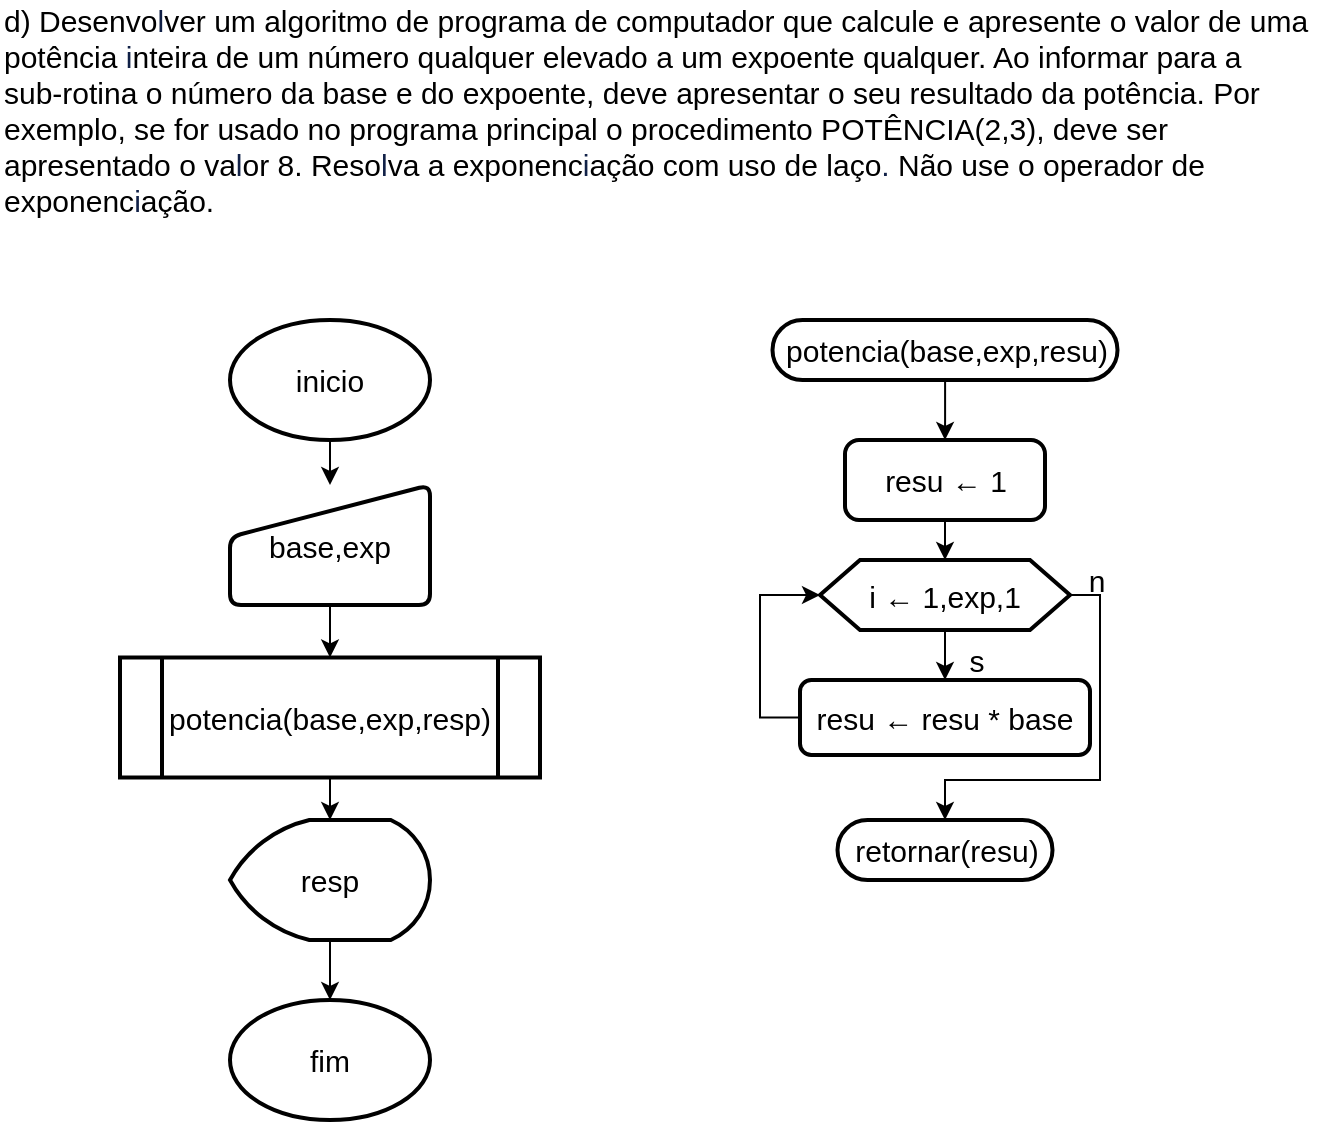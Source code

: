 <mxfile version="19.0.3" type="device"><diagram id="cr7nMJpvUY4syq7Q_d3q" name="Página-1"><mxGraphModel dx="1422" dy="865" grid="1" gridSize="10" guides="1" tooltips="1" connect="1" arrows="1" fold="1" page="1" pageScale="1" pageWidth="827" pageHeight="1169" math="0" shadow="0"><root><mxCell id="0"/><mxCell id="1" parent="0"/><mxCell id="W_rjDxEDN5nHytwZuzBR-1" value="&lt;span class=&quot;fontstyle0&quot; style=&quot;font-size: 15px;&quot;&gt;d) Desenvo&lt;/span&gt;&lt;span style=&quot;color: rgb(16, 32, 70); font-size: 15px;&quot; class=&quot;fontstyle0&quot;&gt;l&lt;/span&gt;&lt;span class=&quot;fontstyle0&quot; style=&quot;font-size: 15px;&quot;&gt;ver um algoritmo de programa de computador que calcule e apresente o valor de uma&lt;br style=&quot;font-size: 15px;&quot;&gt;potência &lt;/span&gt;&lt;span style=&quot;color: rgb(16, 32, 70); font-size: 15px;&quot; class=&quot;fontstyle0&quot;&gt;i&lt;/span&gt;&lt;span class=&quot;fontstyle0&quot; style=&quot;font-size: 15px;&quot;&gt;nteira de um número qualquer elevado a um expoente qualquer. Ao informar para a&lt;br style=&quot;font-size: 15px;&quot;&gt;sub-rotina o número da base e do expoente, deve apresentar o seu resultado da potência. Por&lt;br style=&quot;font-size: 15px;&quot;&gt;&lt;/span&gt; &lt;span class=&quot;fontstyle0&quot; style=&quot;font-size: 15px;&quot;&gt;exemplo, se for usado no programa principal o procedimento POTÊNCIA(2,3), deve ser&lt;br style=&quot;font-size: 15px;&quot;&gt;apresentado o va&lt;/span&gt;&lt;span style=&quot;color: rgb(17, 33, 71); font-size: 15px;&quot; class=&quot;fontstyle0&quot;&gt;l&lt;/span&gt;&lt;span class=&quot;fontstyle0&quot; style=&quot;font-size: 15px;&quot;&gt;or 8. Reso&lt;/span&gt;&lt;span style=&quot;color: rgb(17, 33, 71); font-size: 15px;&quot; class=&quot;fontstyle0&quot;&gt;l&lt;/span&gt;&lt;span class=&quot;fontstyle0&quot; style=&quot;font-size: 15px;&quot;&gt;va a exponenc&lt;/span&gt;&lt;span style=&quot;color: rgb(17, 33, 71); font-size: 15px;&quot; class=&quot;fontstyle0&quot;&gt;i&lt;/span&gt;&lt;span class=&quot;fontstyle0&quot; style=&quot;font-size: 15px;&quot;&gt;ação com uso de laço&lt;/span&gt;&lt;span style=&quot;color: rgb(17, 33, 71); font-size: 15px;&quot; class=&quot;fontstyle0&quot;&gt;. &lt;/span&gt;&lt;span class=&quot;fontstyle0&quot; style=&quot;font-size: 15px;&quot;&gt;Não use o operador de&lt;br style=&quot;font-size: 15px;&quot;&gt;exponenc&lt;/span&gt;&lt;span style=&quot;color: rgb(17, 33, 71); font-size: 15px;&quot; class=&quot;fontstyle0&quot;&gt;i&lt;/span&gt;&lt;span class=&quot;fontstyle0&quot; style=&quot;font-size: 15px;&quot;&gt;ação.&lt;/span&gt; &lt;br style=&quot;font-size: 15px;&quot;&gt;" style="text;html=1;align=left;verticalAlign=middle;resizable=0;points=[];autosize=1;strokeColor=none;fillColor=none;fontSize=15;" parent="1" vertex="1"><mxGeometry width="670" height="110" as="geometry"/></mxCell><mxCell id="W_rjDxEDN5nHytwZuzBR-8" value="" style="edgeStyle=orthogonalEdgeStyle;rounded=0;orthogonalLoop=1;jettySize=auto;html=1;fontSize=15;" parent="1" source="W_rjDxEDN5nHytwZuzBR-2" target="W_rjDxEDN5nHytwZuzBR-7" edge="1"><mxGeometry relative="1" as="geometry"/></mxCell><mxCell id="W_rjDxEDN5nHytwZuzBR-2" value="potencia(base,exp,resu)" style="html=1;dashed=0;whitespace=wrap;shape=mxgraph.dfd.start;fontSize=15;strokeWidth=2;" parent="1" vertex="1"><mxGeometry x="386.25" y="160" width="172.5" height="30" as="geometry"/></mxCell><mxCell id="W_rjDxEDN5nHytwZuzBR-11" value="" style="edgeStyle=orthogonalEdgeStyle;rounded=0;orthogonalLoop=1;jettySize=auto;html=1;fontSize=15;" parent="1" source="W_rjDxEDN5nHytwZuzBR-3" target="W_rjDxEDN5nHytwZuzBR-10" edge="1"><mxGeometry relative="1" as="geometry"/></mxCell><mxCell id="MOSgNwkvrZ5ePTUEmDQ4-3" style="edgeStyle=orthogonalEdgeStyle;rounded=0;orthogonalLoop=1;jettySize=auto;html=1;exitX=1;exitY=0.5;exitDx=0;exitDy=0;entryX=0.5;entryY=0.5;entryDx=0;entryDy=-15;entryPerimeter=0;" edge="1" parent="1" source="W_rjDxEDN5nHytwZuzBR-3" target="W_rjDxEDN5nHytwZuzBR-18"><mxGeometry relative="1" as="geometry"><Array as="points"><mxPoint x="550" y="298"/><mxPoint x="550" y="390"/><mxPoint x="473" y="390"/></Array></mxGeometry></mxCell><mxCell id="W_rjDxEDN5nHytwZuzBR-3" value="i ← 1,exp,1" style="shape=hexagon;perimeter=hexagonPerimeter2;whiteSpace=wrap;html=1;fixedSize=1;fontSize=15;dashed=0;strokeWidth=2;" parent="1" vertex="1"><mxGeometry x="410" y="280" width="125" height="35" as="geometry"/></mxCell><mxCell id="W_rjDxEDN5nHytwZuzBR-9" value="" style="edgeStyle=orthogonalEdgeStyle;rounded=0;orthogonalLoop=1;jettySize=auto;html=1;fontSize=15;" parent="1" source="W_rjDxEDN5nHytwZuzBR-7" target="W_rjDxEDN5nHytwZuzBR-3" edge="1"><mxGeometry relative="1" as="geometry"/></mxCell><mxCell id="W_rjDxEDN5nHytwZuzBR-7" value="resu ← 1" style="rounded=1;whiteSpace=wrap;html=1;absoluteArcSize=1;arcSize=14;strokeWidth=2;fontSize=15;" parent="1" vertex="1"><mxGeometry x="422.5" y="220" width="100" height="40" as="geometry"/></mxCell><mxCell id="W_rjDxEDN5nHytwZuzBR-14" style="edgeStyle=orthogonalEdgeStyle;rounded=0;orthogonalLoop=1;jettySize=auto;html=1;exitX=0;exitY=0.5;exitDx=0;exitDy=0;entryX=0;entryY=0.5;entryDx=0;entryDy=0;fontSize=15;" parent="1" source="W_rjDxEDN5nHytwZuzBR-10" target="W_rjDxEDN5nHytwZuzBR-3" edge="1"><mxGeometry relative="1" as="geometry"/></mxCell><mxCell id="W_rjDxEDN5nHytwZuzBR-10" value="resu ← resu * base" style="rounded=1;whiteSpace=wrap;html=1;fontSize=15;dashed=0;strokeWidth=2;" parent="1" vertex="1"><mxGeometry x="400" y="340" width="145" height="37.5" as="geometry"/></mxCell><mxCell id="W_rjDxEDN5nHytwZuzBR-12" value="s" style="text;html=1;align=center;verticalAlign=middle;resizable=0;points=[];autosize=1;strokeColor=none;fillColor=none;fontSize=15;" parent="1" vertex="1"><mxGeometry x="477.5" y="320" width="20" height="20" as="geometry"/></mxCell><mxCell id="MOSgNwkvrZ5ePTUEmDQ4-2" value="" style="edgeStyle=orthogonalEdgeStyle;rounded=0;orthogonalLoop=1;jettySize=auto;html=1;" edge="1" parent="1" source="W_rjDxEDN5nHytwZuzBR-15" target="W_rjDxEDN5nHytwZuzBR-25"><mxGeometry relative="1" as="geometry"/></mxCell><mxCell id="W_rjDxEDN5nHytwZuzBR-15" value="resp" style="strokeWidth=2;html=1;shape=mxgraph.flowchart.display;whiteSpace=wrap;fontSize=15;" parent="1" vertex="1"><mxGeometry x="115" y="410" width="100" height="60" as="geometry"/></mxCell><mxCell id="W_rjDxEDN5nHytwZuzBR-17" value="n" style="text;html=1;align=center;verticalAlign=middle;resizable=0;points=[];autosize=1;strokeColor=none;fillColor=none;fontSize=15;" parent="1" vertex="1"><mxGeometry x="537.5" y="280" width="20" height="20" as="geometry"/></mxCell><mxCell id="W_rjDxEDN5nHytwZuzBR-18" value="retornar(resu)" style="html=1;dashed=0;whitespace=wrap;shape=mxgraph.dfd.start;fontSize=15;strokeWidth=2;" parent="1" vertex="1"><mxGeometry x="418.75" y="410" width="107.5" height="30" as="geometry"/></mxCell><mxCell id="W_rjDxEDN5nHytwZuzBR-22" value="" style="edgeStyle=orthogonalEdgeStyle;rounded=0;orthogonalLoop=1;jettySize=auto;html=1;fontSize=15;" parent="1" source="W_rjDxEDN5nHytwZuzBR-20" target="W_rjDxEDN5nHytwZuzBR-21" edge="1"><mxGeometry relative="1" as="geometry"/></mxCell><mxCell id="W_rjDxEDN5nHytwZuzBR-20" value="inicio" style="strokeWidth=2;html=1;shape=mxgraph.flowchart.start_1;whiteSpace=wrap;fontSize=15;" parent="1" vertex="1"><mxGeometry x="115" y="160" width="100" height="60" as="geometry"/></mxCell><mxCell id="W_rjDxEDN5nHytwZuzBR-24" value="" style="edgeStyle=orthogonalEdgeStyle;rounded=0;orthogonalLoop=1;jettySize=auto;html=1;fontSize=15;" parent="1" source="W_rjDxEDN5nHytwZuzBR-21" target="W_rjDxEDN5nHytwZuzBR-23" edge="1"><mxGeometry relative="1" as="geometry"/></mxCell><mxCell id="W_rjDxEDN5nHytwZuzBR-21" value="base,exp" style="html=1;strokeWidth=2;shape=manualInput;whiteSpace=wrap;rounded=1;size=26;arcSize=11;fontSize=15;" parent="1" vertex="1"><mxGeometry x="115" y="242.5" width="100" height="60" as="geometry"/></mxCell><mxCell id="MOSgNwkvrZ5ePTUEmDQ4-1" value="" style="edgeStyle=orthogonalEdgeStyle;rounded=0;orthogonalLoop=1;jettySize=auto;html=1;" edge="1" parent="1" source="W_rjDxEDN5nHytwZuzBR-23" target="W_rjDxEDN5nHytwZuzBR-15"><mxGeometry relative="1" as="geometry"/></mxCell><mxCell id="W_rjDxEDN5nHytwZuzBR-23" value="potencia(base,exp,resp)" style="shape=process;whiteSpace=wrap;html=1;backgroundOutline=1;fontSize=15;strokeWidth=2;rounded=1;arcSize=0;" parent="1" vertex="1"><mxGeometry x="60" y="328.75" width="210" height="60" as="geometry"/></mxCell><mxCell id="W_rjDxEDN5nHytwZuzBR-25" value="fim" style="strokeWidth=2;html=1;shape=mxgraph.flowchart.start_1;whiteSpace=wrap;fontSize=15;" parent="1" vertex="1"><mxGeometry x="115" y="500" width="100" height="60" as="geometry"/></mxCell></root></mxGraphModel></diagram></mxfile>